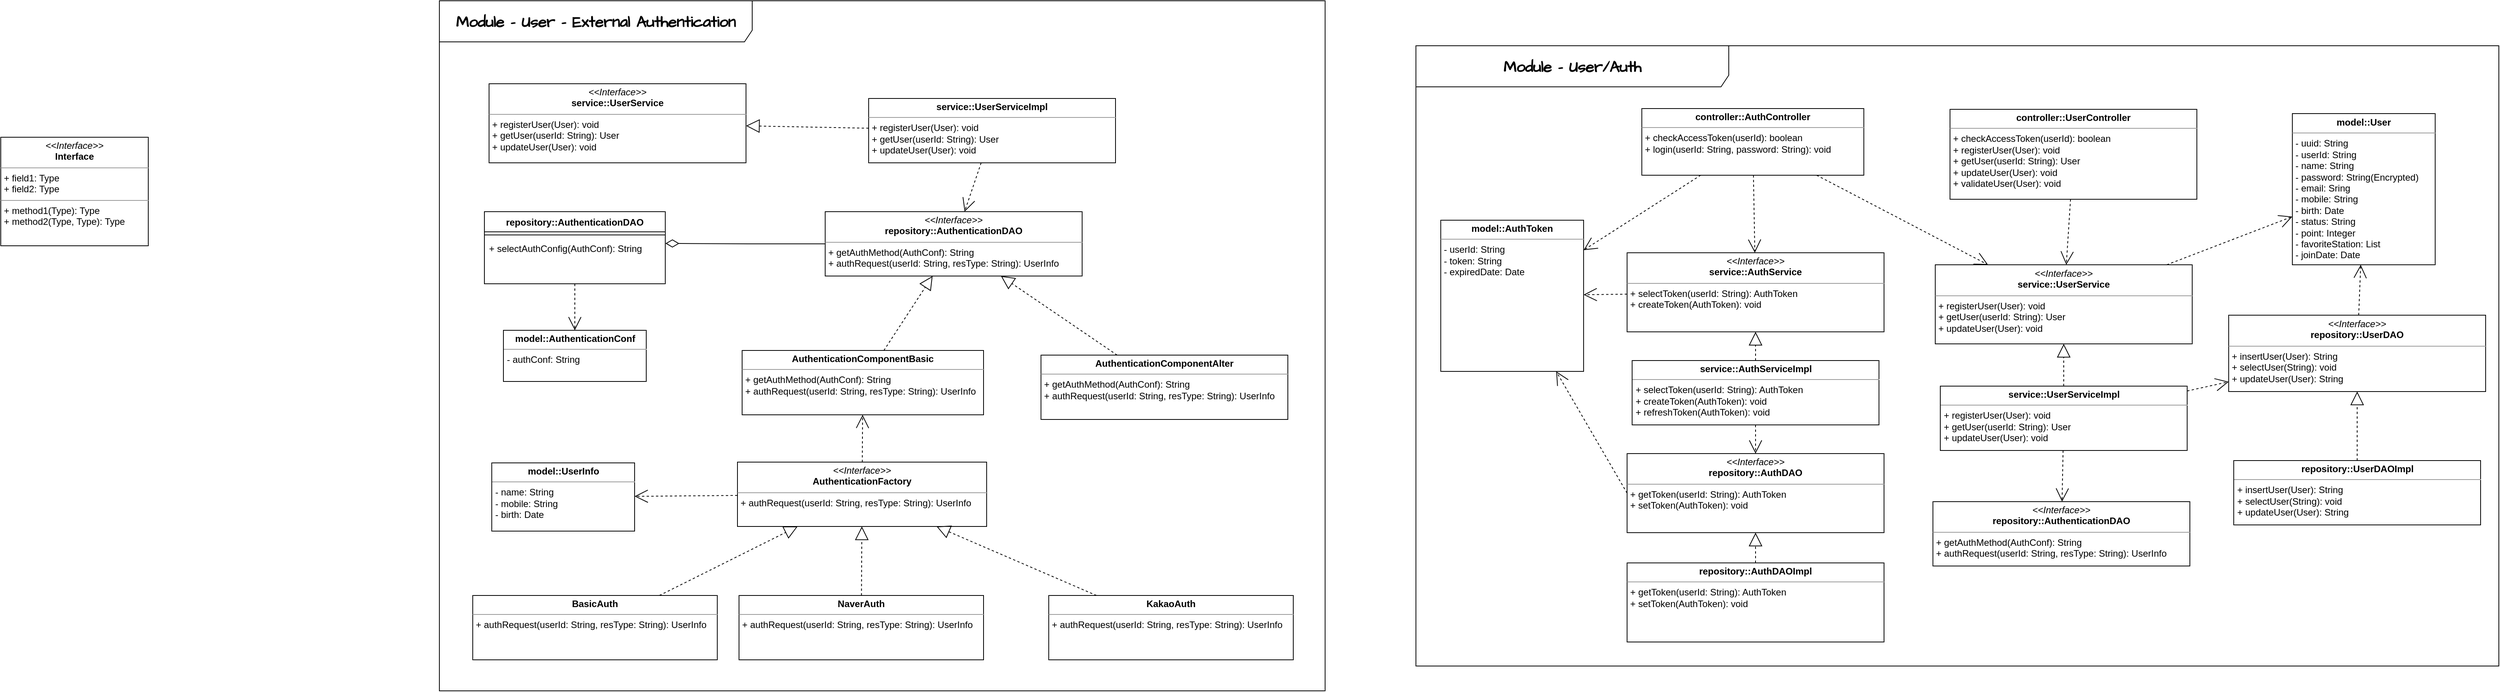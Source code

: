 <mxfile version="21.6.9" type="github">
  <diagram id="C5RBs43oDa-KdzZeNtuy" name="Page-1">
    <mxGraphModel dx="3048" dy="1253" grid="0" gridSize="10" guides="1" tooltips="1" connect="1" arrows="1" fold="1" page="0" pageScale="1" pageWidth="827" pageHeight="1169" math="0" shadow="0">
      <root>
        <mxCell id="WIyWlLk6GJQsqaUBKTNV-0" />
        <mxCell id="WIyWlLk6GJQsqaUBKTNV-1" parent="WIyWlLk6GJQsqaUBKTNV-0" />
        <mxCell id="cEWDLRG8A2N4lx9idrx_-8" style="rounded=0;hachureGap=4;orthogonalLoop=1;jettySize=auto;html=1;exitX=0.5;exitY=1;exitDx=0;exitDy=0;entryX=0.5;entryY=0;entryDx=0;entryDy=0;fontFamily=Architects Daughter;fontSource=https%3A%2F%2Ffonts.googleapis.com%2Fcss%3Ffamily%3DArchitects%2BDaughter;fontSize=16;labelBackgroundColor=none;fontColor=default;dashed=1;endArrow=open;endFill=0;endSize=15;" parent="WIyWlLk6GJQsqaUBKTNV-1" source="zkfFHV4jXpPFQw0GAbJ--6" target="cEWDLRG8A2N4lx9idrx_-15" edge="1">
          <mxGeometry relative="1" as="geometry">
            <mxPoint x="268" y="760" as="targetPoint" />
          </mxGeometry>
        </mxCell>
        <mxCell id="zkfFHV4jXpPFQw0GAbJ--6" value="repository::AuthenticationDAO" style="swimlane;fontStyle=1;align=center;verticalAlign=top;childLayout=stackLayout;horizontal=1;startSize=26;horizontalStack=0;resizeParent=1;resizeLast=0;collapsible=1;marginBottom=0;rounded=0;shadow=0;strokeWidth=1;labelBackgroundColor=none;" parent="WIyWlLk6GJQsqaUBKTNV-1" vertex="1">
          <mxGeometry x="162" y="604" width="233" height="93" as="geometry">
            <mxRectangle x="130" y="380" width="160" height="26" as="alternateBounds" />
          </mxGeometry>
        </mxCell>
        <mxCell id="zkfFHV4jXpPFQw0GAbJ--9" value="" style="line;html=1;strokeWidth=1;align=left;verticalAlign=middle;spacingTop=-1;spacingLeft=3;spacingRight=3;rotatable=0;labelPosition=right;points=[];portConstraint=eastwest;labelBackgroundColor=none;rounded=0;" parent="zkfFHV4jXpPFQw0GAbJ--6" vertex="1">
          <mxGeometry y="26" width="233" height="8" as="geometry" />
        </mxCell>
        <mxCell id="zkfFHV4jXpPFQw0GAbJ--10" value="+ selectAuthConfig(AuthConf): String" style="text;align=left;verticalAlign=top;spacingLeft=4;spacingRight=4;overflow=hidden;rotatable=0;points=[[0,0.5],[1,0.5]];portConstraint=eastwest;fontStyle=0;labelBackgroundColor=none;rounded=0;" parent="zkfFHV4jXpPFQw0GAbJ--6" vertex="1">
          <mxGeometry y="34" width="233" height="26" as="geometry" />
        </mxCell>
        <mxCell id="cEWDLRG8A2N4lx9idrx_-0" value="&lt;b&gt;Module - User - External Authentication&lt;/b&gt;" style="shape=umlFrame;whiteSpace=wrap;html=1;pointerEvents=0;hachureGap=4;fontFamily=Architects Daughter;fontSource=https%3A%2F%2Ffonts.googleapis.com%2Fcss%3Ffamily%3DArchitects%2BDaughter;fontSize=20;width=403;height=53;labelBackgroundColor=none;rounded=0;" parent="WIyWlLk6GJQsqaUBKTNV-1" vertex="1">
          <mxGeometry x="104" y="332" width="1141" height="890" as="geometry" />
        </mxCell>
        <mxCell id="cEWDLRG8A2N4lx9idrx_-12" value="&lt;p style=&quot;margin:0px;margin-top:4px;text-align:center;&quot;&gt;&lt;i&gt;&amp;lt;&amp;lt;Interface&amp;gt;&amp;gt;&lt;/i&gt;&lt;br/&gt;&lt;b&gt;Interface&lt;/b&gt;&lt;/p&gt;&lt;hr size=&quot;1&quot;/&gt;&lt;p style=&quot;margin:0px;margin-left:4px;&quot;&gt;+ field1: Type&lt;br/&gt;+ field2: Type&lt;/p&gt;&lt;hr size=&quot;1&quot;/&gt;&lt;p style=&quot;margin:0px;margin-left:4px;&quot;&gt;+ method1(Type): Type&lt;br/&gt;+ method2(Type, Type): Type&lt;/p&gt;" style="verticalAlign=top;align=left;overflow=fill;fontSize=12;fontFamily=Helvetica;html=1;whiteSpace=wrap;" parent="WIyWlLk6GJQsqaUBKTNV-1" vertex="1">
          <mxGeometry x="-461" y="508" width="190" height="140" as="geometry" />
        </mxCell>
        <mxCell id="cEWDLRG8A2N4lx9idrx_-16" style="edgeStyle=orthogonalEdgeStyle;rounded=0;orthogonalLoop=1;jettySize=auto;html=1;entryX=1.001;entryY=0.268;entryDx=0;entryDy=0;entryPerimeter=0;endArrow=diamondThin;endFill=0;endSize=15;" parent="WIyWlLk6GJQsqaUBKTNV-1" source="cEWDLRG8A2N4lx9idrx_-13" target="zkfFHV4jXpPFQw0GAbJ--10" edge="1">
          <mxGeometry relative="1" as="geometry" />
        </mxCell>
        <mxCell id="cEWDLRG8A2N4lx9idrx_-13" value="&lt;p style=&quot;margin:0px;margin-top:4px;text-align:center;&quot;&gt;&lt;i&gt;&amp;lt;&amp;lt;Interface&amp;gt;&amp;gt;&lt;/i&gt;&lt;br&gt;&lt;b style=&quot;background-color: initial;&quot;&gt;repository::AuthenticationDAO&lt;/b&gt;&lt;/p&gt;&lt;p style=&quot;margin:0px;margin-top:4px;text-align:center;&quot;&gt;&lt;/p&gt;&lt;hr size=&quot;1&quot;&gt;&lt;p style=&quot;margin:0px;margin-left:4px;&quot;&gt;+ getAuthMethod(AuthConf): String&lt;br&gt;&lt;/p&gt;&lt;p style=&quot;margin:0px;margin-left:4px;&quot;&gt;+ authRequest(userId: String, resType: String): UserInfo&lt;/p&gt;&lt;p style=&quot;margin:0px;margin-left:4px;&quot;&gt;&lt;br&gt;&lt;/p&gt;" style="verticalAlign=top;align=left;overflow=fill;fontSize=12;fontFamily=Helvetica;html=1;whiteSpace=wrap;" parent="WIyWlLk6GJQsqaUBKTNV-1" vertex="1">
          <mxGeometry x="601" y="604" width="331" height="83" as="geometry" />
        </mxCell>
        <mxCell id="cEWDLRG8A2N4lx9idrx_-15" value="&lt;p style=&quot;margin:0px;margin-top:4px;text-align:center;&quot;&gt;&lt;b style=&quot;background-color: initial;&quot;&gt;model::AuthenticationConf&lt;/b&gt;&lt;/p&gt;&lt;p style=&quot;margin:0px;margin-top:4px;text-align:center;&quot;&gt;&lt;/p&gt;&lt;hr size=&quot;1&quot;&gt;&lt;p style=&quot;margin:0px;margin-left:4px;&quot;&gt;- authConf: String&lt;/p&gt;" style="verticalAlign=top;align=left;overflow=fill;fontSize=12;fontFamily=Helvetica;html=1;whiteSpace=wrap;" parent="WIyWlLk6GJQsqaUBKTNV-1" vertex="1">
          <mxGeometry x="186.5" y="757" width="184" height="66" as="geometry" />
        </mxCell>
        <mxCell id="cEWDLRG8A2N4lx9idrx_-29" style="edgeStyle=none;shape=connector;rounded=0;hachureGap=4;orthogonalLoop=1;jettySize=auto;html=1;dashed=1;labelBackgroundColor=none;strokeColor=default;fontFamily=Architects Daughter;fontSource=https%3A%2F%2Ffonts.googleapis.com%2Fcss%3Ffamily%3DArchitects%2BDaughter;fontSize=16;fontColor=default;endArrow=block;endFill=0;endSize=15;" parent="WIyWlLk6GJQsqaUBKTNV-1" source="cEWDLRG8A2N4lx9idrx_-17" target="cEWDLRG8A2N4lx9idrx_-13" edge="1">
          <mxGeometry relative="1" as="geometry" />
        </mxCell>
        <mxCell id="cEWDLRG8A2N4lx9idrx_-17" value="&lt;p style=&quot;margin:0px;margin-top:4px;text-align:center;&quot;&gt;&lt;b style=&quot;background-color: initial;&quot;&gt;AuthenticationComponentBasic&lt;/b&gt;&lt;/p&gt;&lt;p style=&quot;margin:0px;margin-top:4px;text-align:center;&quot;&gt;&lt;/p&gt;&lt;hr size=&quot;1&quot;&gt;&lt;p style=&quot;margin:0px;margin-left:4px;&quot;&gt;+ getAuthMethod(AuthConf): String&lt;br&gt;&lt;/p&gt;&lt;p style=&quot;margin:0px;margin-left:4px;&quot;&gt;+ authRequest(userId: String, resType: String): UserInfo&lt;br&gt;&lt;/p&gt;&lt;p style=&quot;margin:0px;margin-left:4px;&quot;&gt;&lt;br&gt;&lt;/p&gt;" style="verticalAlign=top;align=left;overflow=fill;fontSize=12;fontFamily=Helvetica;html=1;whiteSpace=wrap;" parent="WIyWlLk6GJQsqaUBKTNV-1" vertex="1">
          <mxGeometry x="494" y="783" width="311" height="83" as="geometry" />
        </mxCell>
        <mxCell id="cEWDLRG8A2N4lx9idrx_-21" style="edgeStyle=none;shape=connector;rounded=0;hachureGap=4;orthogonalLoop=1;jettySize=auto;html=1;dashed=1;labelBackgroundColor=none;strokeColor=default;fontFamily=Architects Daughter;fontSource=https%3A%2F%2Ffonts.googleapis.com%2Fcss%3Ffamily%3DArchitects%2BDaughter;fontSize=16;fontColor=default;endArrow=block;endFill=0;endSize=15;" parent="WIyWlLk6GJQsqaUBKTNV-1" source="cEWDLRG8A2N4lx9idrx_-18" target="cEWDLRG8A2N4lx9idrx_-13" edge="1">
          <mxGeometry relative="1" as="geometry" />
        </mxCell>
        <mxCell id="cEWDLRG8A2N4lx9idrx_-18" value="&lt;p style=&quot;margin:0px;margin-top:4px;text-align:center;&quot;&gt;&lt;b style=&quot;background-color: initial;&quot;&gt;AuthenticationComponentAlter&lt;/b&gt;&lt;/p&gt;&lt;p style=&quot;margin:0px;margin-top:4px;text-align:center;&quot;&gt;&lt;/p&gt;&lt;hr size=&quot;1&quot;&gt;&lt;p style=&quot;margin:0px;margin-left:4px;&quot;&gt;+ getAuthMethod(AuthConf): String&lt;br&gt;&lt;/p&gt;&lt;p style=&quot;margin:0px;margin-left:4px;&quot;&gt;+ authRequest(userId: String, resType: String): UserInfo&lt;br&gt;&lt;/p&gt;&lt;p style=&quot;margin:0px;margin-left:4px;&quot;&gt;&lt;br&gt;&lt;/p&gt;" style="verticalAlign=top;align=left;overflow=fill;fontSize=12;fontFamily=Helvetica;html=1;whiteSpace=wrap;" parent="WIyWlLk6GJQsqaUBKTNV-1" vertex="1">
          <mxGeometry x="879" y="789" width="318" height="83" as="geometry" />
        </mxCell>
        <mxCell id="cEWDLRG8A2N4lx9idrx_-24" style="edgeStyle=none;shape=connector;rounded=0;hachureGap=4;orthogonalLoop=1;jettySize=auto;html=1;dashed=1;labelBackgroundColor=none;strokeColor=default;fontFamily=Architects Daughter;fontSource=https%3A%2F%2Ffonts.googleapis.com%2Fcss%3Ffamily%3DArchitects%2BDaughter;fontSize=16;fontColor=default;endArrow=open;endFill=0;endSize=15;" parent="WIyWlLk6GJQsqaUBKTNV-1" source="cEWDLRG8A2N4lx9idrx_-23" target="cEWDLRG8A2N4lx9idrx_-17" edge="1">
          <mxGeometry relative="1" as="geometry" />
        </mxCell>
        <mxCell id="cEWDLRG8A2N4lx9idrx_-39" style="edgeStyle=none;shape=connector;rounded=0;hachureGap=4;orthogonalLoop=1;jettySize=auto;html=1;dashed=1;labelBackgroundColor=none;strokeColor=default;fontFamily=Architects Daughter;fontSource=https%3A%2F%2Ffonts.googleapis.com%2Fcss%3Ffamily%3DArchitects%2BDaughter;fontSize=16;fontColor=default;endArrow=open;endFill=0;endSize=15;" parent="WIyWlLk6GJQsqaUBKTNV-1" source="cEWDLRG8A2N4lx9idrx_-23" target="cEWDLRG8A2N4lx9idrx_-38" edge="1">
          <mxGeometry relative="1" as="geometry" />
        </mxCell>
        <mxCell id="cEWDLRG8A2N4lx9idrx_-23" value="&lt;p style=&quot;margin:0px;margin-top:4px;text-align:center;&quot;&gt;&lt;i&gt;&amp;lt;&amp;lt;Interface&amp;gt;&amp;gt;&lt;/i&gt;&lt;br&gt;&lt;b style=&quot;background-color: initial;&quot;&gt;AuthenticationFactory&lt;/b&gt;&lt;/p&gt;&lt;p style=&quot;margin:0px;margin-top:4px;text-align:center;&quot;&gt;&lt;/p&gt;&lt;hr size=&quot;1&quot;&gt;&lt;p style=&quot;margin:0px;margin-left:4px;&quot;&gt;&lt;span style=&quot;background-color: initial;&quot;&gt;+ authRequest(userId: String, resType: String): UserInfo&lt;/span&gt;&lt;br&gt;&lt;/p&gt;" style="verticalAlign=top;align=left;overflow=fill;fontSize=12;fontFamily=Helvetica;html=1;whiteSpace=wrap;" parent="WIyWlLk6GJQsqaUBKTNV-1" vertex="1">
          <mxGeometry x="488" y="927" width="321" height="83" as="geometry" />
        </mxCell>
        <mxCell id="cEWDLRG8A2N4lx9idrx_-35" style="edgeStyle=none;shape=connector;rounded=0;hachureGap=4;orthogonalLoop=1;jettySize=auto;html=1;dashed=1;labelBackgroundColor=none;strokeColor=default;fontFamily=Architects Daughter;fontSource=https%3A%2F%2Ffonts.googleapis.com%2Fcss%3Ffamily%3DArchitects%2BDaughter;fontSize=16;fontColor=default;endArrow=block;endFill=0;endSize=15;" parent="WIyWlLk6GJQsqaUBKTNV-1" source="cEWDLRG8A2N4lx9idrx_-26" target="cEWDLRG8A2N4lx9idrx_-23" edge="1">
          <mxGeometry relative="1" as="geometry" />
        </mxCell>
        <mxCell id="cEWDLRG8A2N4lx9idrx_-26" value="&lt;p style=&quot;margin:0px;margin-top:4px;text-align:center;&quot;&gt;&lt;b style=&quot;background-color: initial;&quot;&gt;BasicAuth&lt;/b&gt;&lt;/p&gt;&lt;p style=&quot;margin:0px;margin-top:4px;text-align:center;&quot;&gt;&lt;/p&gt;&lt;hr size=&quot;1&quot;&gt;&lt;p style=&quot;margin:0px;margin-left:4px;&quot;&gt;+ authRequest(userId: String, resType: String): UserInfo&lt;br&gt;&lt;/p&gt;&lt;p style=&quot;margin:0px;margin-left:4px;&quot;&gt;&lt;br&gt;&lt;/p&gt;" style="verticalAlign=top;align=left;overflow=fill;fontSize=12;fontFamily=Helvetica;html=1;whiteSpace=wrap;" parent="WIyWlLk6GJQsqaUBKTNV-1" vertex="1">
          <mxGeometry x="147" y="1099" width="315" height="83" as="geometry" />
        </mxCell>
        <mxCell id="cEWDLRG8A2N4lx9idrx_-36" style="edgeStyle=none;shape=connector;rounded=0;hachureGap=4;orthogonalLoop=1;jettySize=auto;html=1;dashed=1;labelBackgroundColor=none;strokeColor=default;fontFamily=Architects Daughter;fontSource=https%3A%2F%2Ffonts.googleapis.com%2Fcss%3Ffamily%3DArchitects%2BDaughter;fontSize=16;fontColor=default;endArrow=block;endFill=0;endSize=15;" parent="WIyWlLk6GJQsqaUBKTNV-1" source="cEWDLRG8A2N4lx9idrx_-33" target="cEWDLRG8A2N4lx9idrx_-23" edge="1">
          <mxGeometry relative="1" as="geometry" />
        </mxCell>
        <mxCell id="cEWDLRG8A2N4lx9idrx_-33" value="&lt;p style=&quot;margin:0px;margin-top:4px;text-align:center;&quot;&gt;&lt;b style=&quot;background-color: initial;&quot;&gt;NaverAuth&lt;/b&gt;&lt;/p&gt;&lt;p style=&quot;margin:0px;margin-top:4px;text-align:center;&quot;&gt;&lt;/p&gt;&lt;hr size=&quot;1&quot;&gt;&lt;p style=&quot;margin:0px;margin-left:4px;&quot;&gt;+ authRequest(userId: String, resType: String): UserInfo&lt;br&gt;&lt;/p&gt;&lt;p style=&quot;margin:0px;margin-left:4px;&quot;&gt;&lt;br&gt;&lt;/p&gt;" style="verticalAlign=top;align=left;overflow=fill;fontSize=12;fontFamily=Helvetica;html=1;whiteSpace=wrap;" parent="WIyWlLk6GJQsqaUBKTNV-1" vertex="1">
          <mxGeometry x="490" y="1099" width="315" height="83" as="geometry" />
        </mxCell>
        <mxCell id="cEWDLRG8A2N4lx9idrx_-37" style="edgeStyle=none;shape=connector;rounded=0;hachureGap=4;orthogonalLoop=1;jettySize=auto;html=1;dashed=1;labelBackgroundColor=none;strokeColor=default;fontFamily=Architects Daughter;fontSource=https%3A%2F%2Ffonts.googleapis.com%2Fcss%3Ffamily%3DArchitects%2BDaughter;fontSize=16;fontColor=default;endArrow=block;endFill=0;endSize=15;" parent="WIyWlLk6GJQsqaUBKTNV-1" source="cEWDLRG8A2N4lx9idrx_-34" target="cEWDLRG8A2N4lx9idrx_-23" edge="1">
          <mxGeometry relative="1" as="geometry" />
        </mxCell>
        <mxCell id="cEWDLRG8A2N4lx9idrx_-34" value="&lt;p style=&quot;margin:0px;margin-top:4px;text-align:center;&quot;&gt;&lt;b style=&quot;background-color: initial;&quot;&gt;KakaoAuth&lt;/b&gt;&lt;/p&gt;&lt;p style=&quot;margin:0px;margin-top:4px;text-align:center;&quot;&gt;&lt;/p&gt;&lt;hr size=&quot;1&quot;&gt;&lt;p style=&quot;margin:0px;margin-left:4px;&quot;&gt;+ authRequest(userId: String, resType: String): UserInfo&lt;br&gt;&lt;/p&gt;&lt;p style=&quot;margin:0px;margin-left:4px;&quot;&gt;&lt;br&gt;&lt;/p&gt;" style="verticalAlign=top;align=left;overflow=fill;fontSize=12;fontFamily=Helvetica;html=1;whiteSpace=wrap;" parent="WIyWlLk6GJQsqaUBKTNV-1" vertex="1">
          <mxGeometry x="889" y="1099" width="315" height="83" as="geometry" />
        </mxCell>
        <mxCell id="cEWDLRG8A2N4lx9idrx_-38" value="&lt;p style=&quot;margin:0px;margin-top:4px;text-align:center;&quot;&gt;&lt;b style=&quot;background-color: initial;&quot;&gt;model::UserInfo&lt;/b&gt;&lt;/p&gt;&lt;p style=&quot;margin:0px;margin-top:4px;text-align:center;&quot;&gt;&lt;/p&gt;&lt;hr size=&quot;1&quot;&gt;&lt;p style=&quot;margin:0px;margin-left:4px;&quot;&gt;- name: String&lt;/p&gt;&lt;p style=&quot;margin:0px;margin-left:4px;&quot;&gt;- mobile: String&lt;/p&gt;&lt;p style=&quot;margin:0px;margin-left:4px;&quot;&gt;- birth: Date&lt;/p&gt;" style="verticalAlign=top;align=left;overflow=fill;fontSize=12;fontFamily=Helvetica;html=1;whiteSpace=wrap;" parent="WIyWlLk6GJQsqaUBKTNV-1" vertex="1">
          <mxGeometry x="171.5" y="928" width="184" height="88" as="geometry" />
        </mxCell>
        <mxCell id="cEWDLRG8A2N4lx9idrx_-43" style="edgeStyle=none;shape=connector;rounded=0;hachureGap=4;orthogonalLoop=1;jettySize=auto;html=1;dashed=1;labelBackgroundColor=none;strokeColor=default;fontFamily=Architects Daughter;fontSource=https%3A%2F%2Ffonts.googleapis.com%2Fcss%3Ffamily%3DArchitects%2BDaughter;fontSize=16;fontColor=default;endArrow=open;endFill=0;endSize=15;" parent="WIyWlLk6GJQsqaUBKTNV-1" source="cEWDLRG8A2N4lx9idrx_-40" target="cEWDLRG8A2N4lx9idrx_-13" edge="1">
          <mxGeometry relative="1" as="geometry" />
        </mxCell>
        <mxCell id="cEWDLRG8A2N4lx9idrx_-45" style="edgeStyle=none;shape=connector;rounded=0;hachureGap=4;orthogonalLoop=1;jettySize=auto;html=1;dashed=1;labelBackgroundColor=none;strokeColor=default;fontFamily=Architects Daughter;fontSource=https%3A%2F%2Ffonts.googleapis.com%2Fcss%3Ffamily%3DArchitects%2BDaughter;fontSize=16;fontColor=default;endArrow=block;endFill=0;endSize=15;" parent="WIyWlLk6GJQsqaUBKTNV-1" source="cEWDLRG8A2N4lx9idrx_-40" target="cEWDLRG8A2N4lx9idrx_-42" edge="1">
          <mxGeometry relative="1" as="geometry" />
        </mxCell>
        <mxCell id="cEWDLRG8A2N4lx9idrx_-40" value="&lt;p style=&quot;margin:0px;margin-top:4px;text-align:center;&quot;&gt;&lt;b style=&quot;background-color: initial;&quot;&gt;service::UserServiceImpl&lt;/b&gt;&lt;/p&gt;&lt;p style=&quot;margin:0px;margin-top:4px;text-align:center;&quot;&gt;&lt;/p&gt;&lt;hr size=&quot;1&quot;&gt;&lt;p style=&quot;margin:0px;margin-left:4px;&quot;&gt;+ registerUser(User): void&lt;/p&gt;&lt;p style=&quot;margin:0px;margin-left:4px;&quot;&gt;+ getUser(userId: String): User&lt;/p&gt;&lt;p style=&quot;margin:0px;margin-left:4px;&quot;&gt;+ updateUser(User): void&lt;/p&gt;&lt;p style=&quot;margin:0px;margin-left:4px;&quot;&gt;&lt;br&gt;&lt;/p&gt;" style="verticalAlign=top;align=left;overflow=fill;fontSize=12;fontFamily=Helvetica;html=1;whiteSpace=wrap;" parent="WIyWlLk6GJQsqaUBKTNV-1" vertex="1">
          <mxGeometry x="657" y="458" width="318" height="83" as="geometry" />
        </mxCell>
        <mxCell id="cEWDLRG8A2N4lx9idrx_-42" value="&lt;p style=&quot;margin:0px;margin-top:4px;text-align:center;&quot;&gt;&lt;i&gt;&amp;lt;&amp;lt;Interface&amp;gt;&amp;gt;&lt;/i&gt;&lt;br&gt;&lt;b style=&quot;background-color: initial;&quot;&gt;service::UserService&lt;/b&gt;&lt;/p&gt;&lt;p style=&quot;margin:0px;margin-top:4px;text-align:center;&quot;&gt;&lt;/p&gt;&lt;hr size=&quot;1&quot;&gt;&lt;p style=&quot;margin:0px;margin-left:4px;&quot;&gt;+ registerUser(User): void&lt;br&gt;&lt;/p&gt;&lt;p style=&quot;margin:0px;margin-left:4px;&quot;&gt;+ getUser(userId: String): User&lt;/p&gt;&lt;p style=&quot;margin:0px;margin-left:4px;&quot;&gt;+ updateUser(User): void&lt;/p&gt;" style="verticalAlign=top;align=left;overflow=fill;fontSize=12;fontFamily=Helvetica;html=1;whiteSpace=wrap;" parent="WIyWlLk6GJQsqaUBKTNV-1" vertex="1">
          <mxGeometry x="168" y="439" width="331" height="102" as="geometry" />
        </mxCell>
        <mxCell id="cEWDLRG8A2N4lx9idrx_-50" value="&lt;b&gt;Module - User/Auth&lt;/b&gt;" style="shape=umlFrame;whiteSpace=wrap;html=1;pointerEvents=0;hachureGap=4;fontFamily=Architects Daughter;fontSource=https%3A%2F%2Ffonts.googleapis.com%2Fcss%3Ffamily%3DArchitects%2BDaughter;fontSize=20;width=403;height=53;labelBackgroundColor=none;rounded=0;" parent="WIyWlLk6GJQsqaUBKTNV-1" vertex="1">
          <mxGeometry x="1362" y="390" width="1395" height="800" as="geometry" />
        </mxCell>
        <mxCell id="cEWDLRG8A2N4lx9idrx_-52" value="&lt;p style=&quot;margin:0px;margin-top:4px;text-align:center;&quot;&gt;&lt;i&gt;&amp;lt;&amp;lt;Interface&amp;gt;&amp;gt;&lt;/i&gt;&lt;br&gt;&lt;b style=&quot;background-color: initial;&quot;&gt;repository::AuthenticationDAO&lt;/b&gt;&lt;/p&gt;&lt;p style=&quot;margin:0px;margin-top:4px;text-align:center;&quot;&gt;&lt;/p&gt;&lt;hr size=&quot;1&quot;&gt;&lt;p style=&quot;margin:0px;margin-left:4px;&quot;&gt;+ getAuthMethod(AuthConf): String&lt;br&gt;&lt;/p&gt;&lt;p style=&quot;margin:0px;margin-left:4px;&quot;&gt;+ authRequest(userId: String, resType: String): UserInfo&lt;/p&gt;&lt;p style=&quot;margin:0px;margin-left:4px;&quot;&gt;&lt;br&gt;&lt;/p&gt;" style="verticalAlign=top;align=left;overflow=fill;fontSize=12;fontFamily=Helvetica;html=1;whiteSpace=wrap;" parent="WIyWlLk6GJQsqaUBKTNV-1" vertex="1">
          <mxGeometry x="2028" y="978" width="331" height="83" as="geometry" />
        </mxCell>
        <mxCell id="cEWDLRG8A2N4lx9idrx_-68" style="edgeStyle=none;shape=connector;rounded=0;hachureGap=4;orthogonalLoop=1;jettySize=auto;html=1;dashed=1;labelBackgroundColor=none;strokeColor=default;fontFamily=Architects Daughter;fontSource=https%3A%2F%2Ffonts.googleapis.com%2Fcss%3Ffamily%3DArchitects%2BDaughter;fontSize=16;fontColor=default;endArrow=open;endFill=0;endSize=15;" parent="WIyWlLk6GJQsqaUBKTNV-1" source="cEWDLRG8A2N4lx9idrx_-70" target="cEWDLRG8A2N4lx9idrx_-52" edge="1">
          <mxGeometry relative="1" as="geometry" />
        </mxCell>
        <mxCell id="cEWDLRG8A2N4lx9idrx_-69" style="edgeStyle=none;shape=connector;rounded=0;hachureGap=4;orthogonalLoop=1;jettySize=auto;html=1;dashed=1;labelBackgroundColor=none;strokeColor=default;fontFamily=Architects Daughter;fontSource=https%3A%2F%2Ffonts.googleapis.com%2Fcss%3Ffamily%3DArchitects%2BDaughter;fontSize=16;fontColor=default;endArrow=block;endFill=0;endSize=15;" parent="WIyWlLk6GJQsqaUBKTNV-1" source="cEWDLRG8A2N4lx9idrx_-70" target="cEWDLRG8A2N4lx9idrx_-71" edge="1">
          <mxGeometry relative="1" as="geometry" />
        </mxCell>
        <mxCell id="cEWDLRG8A2N4lx9idrx_-79" style="edgeStyle=none;shape=connector;rounded=0;hachureGap=4;orthogonalLoop=1;jettySize=auto;html=1;dashed=1;labelBackgroundColor=none;strokeColor=default;fontFamily=Architects Daughter;fontSource=https%3A%2F%2Ffonts.googleapis.com%2Fcss%3Ffamily%3DArchitects%2BDaughter;fontSize=16;fontColor=default;endArrow=open;endFill=0;endSize=15;" parent="WIyWlLk6GJQsqaUBKTNV-1" source="cEWDLRG8A2N4lx9idrx_-70" target="cEWDLRG8A2N4lx9idrx_-73" edge="1">
          <mxGeometry relative="1" as="geometry" />
        </mxCell>
        <mxCell id="cEWDLRG8A2N4lx9idrx_-70" value="&lt;p style=&quot;margin:0px;margin-top:4px;text-align:center;&quot;&gt;&lt;b style=&quot;background-color: initial;&quot;&gt;service::UserServiceImpl&lt;/b&gt;&lt;/p&gt;&lt;p style=&quot;margin:0px;margin-top:4px;text-align:center;&quot;&gt;&lt;/p&gt;&lt;hr size=&quot;1&quot;&gt;&lt;p style=&quot;margin:0px;margin-left:4px;&quot;&gt;+ registerUser(User): void&lt;/p&gt;&lt;p style=&quot;margin:0px;margin-left:4px;&quot;&gt;+ getUser(userId: String): User&lt;/p&gt;&lt;p style=&quot;margin:0px;margin-left:4px;&quot;&gt;+ updateUser(User): void&lt;/p&gt;&lt;p style=&quot;margin:0px;margin-left:4px;&quot;&gt;&lt;br&gt;&lt;/p&gt;" style="verticalAlign=top;align=left;overflow=fill;fontSize=12;fontFamily=Helvetica;html=1;whiteSpace=wrap;" parent="WIyWlLk6GJQsqaUBKTNV-1" vertex="1">
          <mxGeometry x="2037.5" y="829" width="318" height="83" as="geometry" />
        </mxCell>
        <mxCell id="cEWDLRG8A2N4lx9idrx_-80" style="edgeStyle=none;shape=connector;rounded=0;hachureGap=4;orthogonalLoop=1;jettySize=auto;html=1;dashed=1;labelBackgroundColor=none;strokeColor=default;fontFamily=Architects Daughter;fontSource=https%3A%2F%2Ffonts.googleapis.com%2Fcss%3Ffamily%3DArchitects%2BDaughter;fontSize=16;fontColor=default;endArrow=open;endFill=0;endSize=15;" parent="WIyWlLk6GJQsqaUBKTNV-1" source="cEWDLRG8A2N4lx9idrx_-71" target="cEWDLRG8A2N4lx9idrx_-77" edge="1">
          <mxGeometry relative="1" as="geometry" />
        </mxCell>
        <mxCell id="cEWDLRG8A2N4lx9idrx_-71" value="&lt;p style=&quot;margin:0px;margin-top:4px;text-align:center;&quot;&gt;&lt;i&gt;&amp;lt;&amp;lt;Interface&amp;gt;&amp;gt;&lt;/i&gt;&lt;br&gt;&lt;b style=&quot;background-color: initial;&quot;&gt;service::UserService&lt;/b&gt;&lt;/p&gt;&lt;p style=&quot;margin:0px;margin-top:4px;text-align:center;&quot;&gt;&lt;/p&gt;&lt;hr size=&quot;1&quot;&gt;&lt;p style=&quot;margin:0px;margin-left:4px;&quot;&gt;+ registerUser(User): void&lt;br&gt;&lt;/p&gt;&lt;p style=&quot;margin:0px;margin-left:4px;&quot;&gt;+ getUser(userId: String): User&lt;/p&gt;&lt;p style=&quot;margin:0px;margin-left:4px;&quot;&gt;+ updateUser(User): void&lt;/p&gt;" style="verticalAlign=top;align=left;overflow=fill;fontSize=12;fontFamily=Helvetica;html=1;whiteSpace=wrap;" parent="WIyWlLk6GJQsqaUBKTNV-1" vertex="1">
          <mxGeometry x="2031" y="672.5" width="331" height="102" as="geometry" />
        </mxCell>
        <mxCell id="cEWDLRG8A2N4lx9idrx_-82" style="edgeStyle=none;shape=connector;rounded=0;hachureGap=4;orthogonalLoop=1;jettySize=auto;html=1;dashed=1;labelBackgroundColor=none;strokeColor=default;fontFamily=Architects Daughter;fontSource=https%3A%2F%2Ffonts.googleapis.com%2Fcss%3Ffamily%3DArchitects%2BDaughter;fontSize=16;fontColor=default;endArrow=block;endFill=0;endSize=15;" parent="WIyWlLk6GJQsqaUBKTNV-1" source="cEWDLRG8A2N4lx9idrx_-72" target="cEWDLRG8A2N4lx9idrx_-73" edge="1">
          <mxGeometry relative="1" as="geometry" />
        </mxCell>
        <mxCell id="cEWDLRG8A2N4lx9idrx_-72" value="&lt;p style=&quot;margin:0px;margin-top:4px;text-align:center;&quot;&gt;&lt;b style=&quot;background-color: initial;&quot;&gt;repository::UserDAOImpl&lt;/b&gt;&lt;/p&gt;&lt;p style=&quot;margin:0px;margin-top:4px;text-align:center;&quot;&gt;&lt;/p&gt;&lt;hr size=&quot;1&quot;&gt;&lt;p style=&quot;border-color: var(--border-color); margin: 0px 0px 0px 4px;&quot;&gt;+ insertUser(User): String&lt;/p&gt;&lt;p style=&quot;border-color: var(--border-color); margin: 0px 0px 0px 4px;&quot;&gt;+ selectUser(String): void&lt;/p&gt;&lt;p style=&quot;margin:0px;margin-left:4px;&quot;&gt;+ updateUser(User): String&lt;/p&gt;&lt;p style=&quot;margin:0px;margin-left:4px;&quot;&gt;&lt;br&gt;&lt;/p&gt;" style="verticalAlign=top;align=left;overflow=fill;fontSize=12;fontFamily=Helvetica;html=1;whiteSpace=wrap;" parent="WIyWlLk6GJQsqaUBKTNV-1" vertex="1">
          <mxGeometry x="2415.5" y="925" width="318" height="83" as="geometry" />
        </mxCell>
        <mxCell id="cEWDLRG8A2N4lx9idrx_-81" style="edgeStyle=none;shape=connector;rounded=0;hachureGap=4;orthogonalLoop=1;jettySize=auto;html=1;dashed=1;labelBackgroundColor=none;strokeColor=default;fontFamily=Architects Daughter;fontSource=https%3A%2F%2Ffonts.googleapis.com%2Fcss%3Ffamily%3DArchitects%2BDaughter;fontSize=16;fontColor=default;endArrow=open;endFill=0;endSize=15;" parent="WIyWlLk6GJQsqaUBKTNV-1" source="cEWDLRG8A2N4lx9idrx_-73" target="cEWDLRG8A2N4lx9idrx_-77" edge="1">
          <mxGeometry relative="1" as="geometry" />
        </mxCell>
        <mxCell id="cEWDLRG8A2N4lx9idrx_-73" value="&lt;p style=&quot;margin:0px;margin-top:4px;text-align:center;&quot;&gt;&lt;i&gt;&amp;lt;&amp;lt;Interface&amp;gt;&amp;gt;&lt;/i&gt;&lt;br&gt;&lt;b style=&quot;background-color: initial;&quot;&gt;repository::UserDAO&lt;/b&gt;&lt;/p&gt;&lt;p style=&quot;margin:0px;margin-top:4px;text-align:center;&quot;&gt;&lt;/p&gt;&lt;hr size=&quot;1&quot;&gt;&lt;p style=&quot;margin:0px;margin-left:4px;&quot;&gt;+ insertUser(User): String&lt;/p&gt;&lt;p style=&quot;margin:0px;margin-left:4px;&quot;&gt;+ selectUser(String): void&lt;/p&gt;&lt;p style=&quot;margin:0px;margin-left:4px;&quot;&gt;+ updateUser(User): String&lt;/p&gt;&lt;p style=&quot;margin:0px;margin-left:4px;&quot;&gt;&lt;br&gt;&lt;/p&gt;" style="verticalAlign=top;align=left;overflow=fill;fontSize=12;fontFamily=Helvetica;html=1;whiteSpace=wrap;" parent="WIyWlLk6GJQsqaUBKTNV-1" vertex="1">
          <mxGeometry x="2409" y="737.5" width="331" height="98.5" as="geometry" />
        </mxCell>
        <mxCell id="cEWDLRG8A2N4lx9idrx_-75" style="edgeStyle=none;shape=connector;rounded=0;hachureGap=4;orthogonalLoop=1;jettySize=auto;html=1;dashed=1;labelBackgroundColor=none;strokeColor=default;fontFamily=Architects Daughter;fontSource=https%3A%2F%2Ffonts.googleapis.com%2Fcss%3Ffamily%3DArchitects%2BDaughter;fontSize=16;fontColor=default;endArrow=open;endFill=0;endSize=15;" parent="WIyWlLk6GJQsqaUBKTNV-1" source="cEWDLRG8A2N4lx9idrx_-74" target="cEWDLRG8A2N4lx9idrx_-71" edge="1">
          <mxGeometry relative="1" as="geometry" />
        </mxCell>
        <mxCell id="cEWDLRG8A2N4lx9idrx_-74" value="&lt;p style=&quot;margin:0px;margin-top:4px;text-align:center;&quot;&gt;&lt;b style=&quot;background-color: initial;&quot;&gt;controller::UserController&lt;/b&gt;&lt;/p&gt;&lt;p style=&quot;margin:0px;margin-top:4px;text-align:center;&quot;&gt;&lt;/p&gt;&lt;hr size=&quot;1&quot;&gt;&lt;p style=&quot;margin:0px;margin-left:4px;&quot;&gt;+ checkAccessToken(userId): boolean&lt;/p&gt;&lt;p style=&quot;margin:0px;margin-left:4px;&quot;&gt;+ registerUser(User): void&lt;/p&gt;&lt;p style=&quot;margin:0px;margin-left:4px;&quot;&gt;+ getUser(userId: String): User&lt;/p&gt;&lt;p style=&quot;margin:0px;margin-left:4px;&quot;&gt;+ updateUser(User): void&lt;/p&gt;&lt;p style=&quot;margin:0px;margin-left:4px;&quot;&gt;+ validateUser(User): void&lt;/p&gt;&lt;p style=&quot;margin:0px;margin-left:4px;&quot;&gt;&lt;br&gt;&lt;/p&gt;" style="verticalAlign=top;align=left;overflow=fill;fontSize=12;fontFamily=Helvetica;html=1;whiteSpace=wrap;" parent="WIyWlLk6GJQsqaUBKTNV-1" vertex="1">
          <mxGeometry x="2050" y="472" width="318" height="116" as="geometry" />
        </mxCell>
        <mxCell id="cEWDLRG8A2N4lx9idrx_-77" value="&lt;p style=&quot;margin:0px;margin-top:4px;text-align:center;&quot;&gt;&lt;b style=&quot;background-color: initial;&quot;&gt;model::User&lt;/b&gt;&lt;/p&gt;&lt;p style=&quot;margin:0px;margin-top:4px;text-align:center;&quot;&gt;&lt;/p&gt;&lt;hr size=&quot;1&quot;&gt;&lt;p style=&quot;margin:0px;margin-left:4px;&quot;&gt;- uuid: String&lt;/p&gt;&lt;p style=&quot;margin:0px;margin-left:4px;&quot;&gt;- userId: String&lt;/p&gt;&lt;p style=&quot;margin:0px;margin-left:4px;&quot;&gt;- name: String&lt;/p&gt;&lt;p style=&quot;margin:0px;margin-left:4px;&quot;&gt;- password: String(Encrypted)&lt;/p&gt;&lt;p style=&quot;margin:0px;margin-left:4px;&quot;&gt;- email: Sring&lt;/p&gt;&lt;p style=&quot;margin:0px;margin-left:4px;&quot;&gt;- mobile: String&lt;/p&gt;&lt;p style=&quot;margin:0px;margin-left:4px;&quot;&gt;- birth: Date&lt;/p&gt;&lt;p style=&quot;margin:0px;margin-left:4px;&quot;&gt;- status: String&lt;/p&gt;&lt;p style=&quot;margin:0px;margin-left:4px;&quot;&gt;- point: Integer&lt;/p&gt;&lt;p style=&quot;margin:0px;margin-left:4px;&quot;&gt;- favoriteStation: List&lt;/p&gt;&lt;p style=&quot;margin:0px;margin-left:4px;&quot;&gt;- joinDate: Date&lt;/p&gt;" style="verticalAlign=top;align=left;overflow=fill;fontSize=12;fontFamily=Helvetica;html=1;whiteSpace=wrap;" parent="WIyWlLk6GJQsqaUBKTNV-1" vertex="1">
          <mxGeometry x="2491" y="477.5" width="184" height="195" as="geometry" />
        </mxCell>
        <mxCell id="cEWDLRG8A2N4lx9idrx_-97" style="edgeStyle=none;shape=connector;rounded=0;hachureGap=4;orthogonalLoop=1;jettySize=auto;html=1;dashed=1;labelBackgroundColor=none;strokeColor=default;fontFamily=Architects Daughter;fontSource=https%3A%2F%2Ffonts.googleapis.com%2Fcss%3Ffamily%3DArchitects%2BDaughter;fontSize=16;fontColor=default;endArrow=open;endFill=0;endSize=15;" parent="WIyWlLk6GJQsqaUBKTNV-1" source="cEWDLRG8A2N4lx9idrx_-83" target="cEWDLRG8A2N4lx9idrx_-90" edge="1">
          <mxGeometry relative="1" as="geometry" />
        </mxCell>
        <mxCell id="cEWDLRG8A2N4lx9idrx_-83" value="&lt;p style=&quot;margin:0px;margin-top:4px;text-align:center;&quot;&gt;&lt;i&gt;&amp;lt;&amp;lt;Interface&amp;gt;&amp;gt;&lt;/i&gt;&lt;br&gt;&lt;b style=&quot;background-color: initial;&quot;&gt;service::AuthService&lt;/b&gt;&lt;/p&gt;&lt;p style=&quot;margin:0px;margin-top:4px;text-align:center;&quot;&gt;&lt;/p&gt;&lt;hr size=&quot;1&quot;&gt;&lt;p style=&quot;margin:0px;margin-left:4px;&quot;&gt;+ selectToken(userId: String): AuthToken&lt;/p&gt;&lt;p style=&quot;margin:0px;margin-left:4px;&quot;&gt;+ createToken(AuthToken): void&lt;/p&gt;" style="verticalAlign=top;align=left;overflow=fill;fontSize=12;fontFamily=Helvetica;html=1;whiteSpace=wrap;" parent="WIyWlLk6GJQsqaUBKTNV-1" vertex="1">
          <mxGeometry x="1634" y="657" width="331" height="102" as="geometry" />
        </mxCell>
        <mxCell id="cEWDLRG8A2N4lx9idrx_-99" style="edgeStyle=none;shape=connector;rounded=0;hachureGap=4;orthogonalLoop=1;jettySize=auto;html=1;dashed=1;labelBackgroundColor=none;strokeColor=default;fontFamily=Architects Daughter;fontSource=https%3A%2F%2Ffonts.googleapis.com%2Fcss%3Ffamily%3DArchitects%2BDaughter;fontSize=16;fontColor=default;endArrow=open;endFill=0;endSize=15;exitX=0;exitY=0.5;exitDx=0;exitDy=0;" parent="WIyWlLk6GJQsqaUBKTNV-1" source="cEWDLRG8A2N4lx9idrx_-84" target="cEWDLRG8A2N4lx9idrx_-90" edge="1">
          <mxGeometry relative="1" as="geometry" />
        </mxCell>
        <mxCell id="cEWDLRG8A2N4lx9idrx_-84" value="&lt;p style=&quot;margin:0px;margin-top:4px;text-align:center;&quot;&gt;&lt;i&gt;&amp;lt;&amp;lt;Interface&amp;gt;&amp;gt;&lt;/i&gt;&lt;br&gt;&lt;b style=&quot;background-color: initial;&quot;&gt;repository::AuthDAO&lt;/b&gt;&lt;/p&gt;&lt;p style=&quot;margin:0px;margin-top:4px;text-align:center;&quot;&gt;&lt;/p&gt;&lt;hr size=&quot;1&quot;&gt;&lt;p style=&quot;margin:0px;margin-left:4px;&quot;&gt;+ getToken(userId: String): AuthToken&lt;/p&gt;&lt;p style=&quot;margin:0px;margin-left:4px;&quot;&gt;+ setToken(AuthToken): void&lt;/p&gt;" style="verticalAlign=top;align=left;overflow=fill;fontSize=12;fontFamily=Helvetica;html=1;whiteSpace=wrap;" parent="WIyWlLk6GJQsqaUBKTNV-1" vertex="1">
          <mxGeometry x="1634" y="916" width="331" height="102" as="geometry" />
        </mxCell>
        <mxCell id="cEWDLRG8A2N4lx9idrx_-96" style="edgeStyle=none;shape=connector;rounded=0;hachureGap=4;orthogonalLoop=1;jettySize=auto;html=1;dashed=1;labelBackgroundColor=none;strokeColor=default;fontFamily=Architects Daughter;fontSource=https%3A%2F%2Ffonts.googleapis.com%2Fcss%3Ffamily%3DArchitects%2BDaughter;fontSize=16;fontColor=default;endArrow=open;endFill=0;endSize=15;" parent="WIyWlLk6GJQsqaUBKTNV-1" source="cEWDLRG8A2N4lx9idrx_-86" target="cEWDLRG8A2N4lx9idrx_-90" edge="1">
          <mxGeometry relative="1" as="geometry" />
        </mxCell>
        <mxCell id="cEWDLRG8A2N4lx9idrx_-100" style="edgeStyle=none;shape=connector;rounded=0;hachureGap=4;orthogonalLoop=1;jettySize=auto;html=1;dashed=1;labelBackgroundColor=none;strokeColor=default;fontFamily=Architects Daughter;fontSource=https%3A%2F%2Ffonts.googleapis.com%2Fcss%3Ffamily%3DArchitects%2BDaughter;fontSize=16;fontColor=default;endArrow=open;endFill=0;endSize=15;" parent="WIyWlLk6GJQsqaUBKTNV-1" source="cEWDLRG8A2N4lx9idrx_-86" target="cEWDLRG8A2N4lx9idrx_-71" edge="1">
          <mxGeometry relative="1" as="geometry" />
        </mxCell>
        <mxCell id="cEWDLRG8A2N4lx9idrx_-86" value="&lt;p style=&quot;margin:0px;margin-top:4px;text-align:center;&quot;&gt;&lt;b style=&quot;background-color: initial;&quot;&gt;controller::AuthController&lt;/b&gt;&lt;/p&gt;&lt;p style=&quot;margin:0px;margin-top:4px;text-align:center;&quot;&gt;&lt;/p&gt;&lt;hr size=&quot;1&quot;&gt;&lt;p style=&quot;margin:0px;margin-left:4px;&quot;&gt;+ checkAccessToken(userId): boolean&lt;/p&gt;&lt;p style=&quot;margin:0px;margin-left:4px;&quot;&gt;+ login(userId: String, password: String): void&lt;/p&gt;" style="verticalAlign=top;align=left;overflow=fill;fontSize=12;fontFamily=Helvetica;html=1;whiteSpace=wrap;" parent="WIyWlLk6GJQsqaUBKTNV-1" vertex="1">
          <mxGeometry x="1653" y="471" width="286" height="86" as="geometry" />
        </mxCell>
        <mxCell id="cEWDLRG8A2N4lx9idrx_-93" style="edgeStyle=none;shape=connector;rounded=0;hachureGap=4;orthogonalLoop=1;jettySize=auto;html=1;dashed=1;labelBackgroundColor=none;strokeColor=default;fontFamily=Architects Daughter;fontSource=https%3A%2F%2Ffonts.googleapis.com%2Fcss%3Ffamily%3DArchitects%2BDaughter;fontSize=16;fontColor=default;endArrow=open;endFill=0;endSize=15;" parent="WIyWlLk6GJQsqaUBKTNV-1" source="cEWDLRG8A2N4lx9idrx_-87" target="cEWDLRG8A2N4lx9idrx_-84" edge="1">
          <mxGeometry relative="1" as="geometry" />
        </mxCell>
        <mxCell id="cEWDLRG8A2N4lx9idrx_-94" style="edgeStyle=none;shape=connector;rounded=0;hachureGap=4;orthogonalLoop=1;jettySize=auto;html=1;dashed=1;labelBackgroundColor=none;strokeColor=default;fontFamily=Architects Daughter;fontSource=https%3A%2F%2Ffonts.googleapis.com%2Fcss%3Ffamily%3DArchitects%2BDaughter;fontSize=16;fontColor=default;endArrow=block;endFill=0;endSize=15;" parent="WIyWlLk6GJQsqaUBKTNV-1" source="cEWDLRG8A2N4lx9idrx_-87" target="cEWDLRG8A2N4lx9idrx_-83" edge="1">
          <mxGeometry relative="1" as="geometry" />
        </mxCell>
        <mxCell id="cEWDLRG8A2N4lx9idrx_-87" value="&lt;p style=&quot;margin:0px;margin-top:4px;text-align:center;&quot;&gt;&lt;b style=&quot;background-color: initial;&quot;&gt;service::AuthServiceImpl&lt;/b&gt;&lt;/p&gt;&lt;p style=&quot;margin:0px;margin-top:4px;text-align:center;&quot;&gt;&lt;/p&gt;&lt;hr size=&quot;1&quot;&gt;&lt;p style=&quot;border-color: var(--border-color); margin: 0px 0px 0px 4px;&quot;&gt;+ selectToken(userId: String): AuthToken&lt;/p&gt;&lt;p style=&quot;border-color: var(--border-color); margin: 0px 0px 0px 4px;&quot;&gt;&lt;span style=&quot;background-color: initial;&quot;&gt;+ createToken(AuthToken): void&lt;/span&gt;&lt;br&gt;&lt;/p&gt;&lt;p style=&quot;border-color: var(--border-color); margin: 0px 0px 0px 4px;&quot;&gt;&lt;span style=&quot;background-color: initial;&quot;&gt;+ refreshToken(AuthToken): void&lt;/span&gt;&lt;/p&gt;&lt;p style=&quot;margin:0px;margin-left:4px;&quot;&gt;&lt;br&gt;&lt;/p&gt;" style="verticalAlign=top;align=left;overflow=fill;fontSize=12;fontFamily=Helvetica;html=1;whiteSpace=wrap;" parent="WIyWlLk6GJQsqaUBKTNV-1" vertex="1">
          <mxGeometry x="1640.5" y="796" width="318" height="83" as="geometry" />
        </mxCell>
        <mxCell id="cEWDLRG8A2N4lx9idrx_-90" value="&lt;p style=&quot;margin:0px;margin-top:4px;text-align:center;&quot;&gt;&lt;b style=&quot;background-color: initial;&quot;&gt;model::AuthToken&lt;/b&gt;&lt;/p&gt;&lt;p style=&quot;margin:0px;margin-top:4px;text-align:center;&quot;&gt;&lt;/p&gt;&lt;hr size=&quot;1&quot;&gt;&lt;p style=&quot;margin:0px;margin-left:4px;&quot;&gt;- userId: String&lt;/p&gt;&lt;p style=&quot;margin:0px;margin-left:4px;&quot;&gt;- token: String&lt;/p&gt;&lt;p style=&quot;margin:0px;margin-left:4px;&quot;&gt;- expiredDate: Date&lt;/p&gt;" style="verticalAlign=top;align=left;overflow=fill;fontSize=12;fontFamily=Helvetica;html=1;whiteSpace=wrap;" parent="WIyWlLk6GJQsqaUBKTNV-1" vertex="1">
          <mxGeometry x="1394" y="615" width="184" height="195" as="geometry" />
        </mxCell>
        <mxCell id="cEWDLRG8A2N4lx9idrx_-92" style="edgeStyle=none;shape=connector;rounded=0;hachureGap=4;orthogonalLoop=1;jettySize=auto;html=1;dashed=1;labelBackgroundColor=none;strokeColor=default;fontFamily=Architects Daughter;fontSource=https%3A%2F%2Ffonts.googleapis.com%2Fcss%3Ffamily%3DArchitects%2BDaughter;fontSize=16;fontColor=default;endArrow=block;endFill=0;endSize=15;" parent="WIyWlLk6GJQsqaUBKTNV-1" source="cEWDLRG8A2N4lx9idrx_-91" target="cEWDLRG8A2N4lx9idrx_-84" edge="1">
          <mxGeometry relative="1" as="geometry" />
        </mxCell>
        <mxCell id="cEWDLRG8A2N4lx9idrx_-91" value="&lt;p style=&quot;margin:0px;margin-top:4px;text-align:center;&quot;&gt;&lt;b style=&quot;background-color: initial;&quot;&gt;repository::AuthDAOImpl&lt;/b&gt;&lt;/p&gt;&lt;p style=&quot;margin:0px;margin-top:4px;text-align:center;&quot;&gt;&lt;/p&gt;&lt;hr size=&quot;1&quot;&gt;&lt;p style=&quot;margin:0px;margin-left:4px;&quot;&gt;+ getToken(userId: String): AuthToken&lt;/p&gt;&lt;p style=&quot;margin:0px;margin-left:4px;&quot;&gt;+ setToken(AuthToken): void&lt;/p&gt;" style="verticalAlign=top;align=left;overflow=fill;fontSize=12;fontFamily=Helvetica;html=1;whiteSpace=wrap;" parent="WIyWlLk6GJQsqaUBKTNV-1" vertex="1">
          <mxGeometry x="1634" y="1057" width="331" height="102" as="geometry" />
        </mxCell>
        <mxCell id="GPvf2fdD1FS0ad2nvD5k-1" style="edgeStyle=none;shape=connector;rounded=0;hachureGap=4;orthogonalLoop=1;jettySize=auto;html=1;dashed=1;labelBackgroundColor=none;strokeColor=default;fontFamily=Architects Daughter;fontSource=https%3A%2F%2Ffonts.googleapis.com%2Fcss%3Ffamily%3DArchitects%2BDaughter;fontSize=16;fontColor=default;endArrow=open;endFill=0;endSize=15;" edge="1" parent="WIyWlLk6GJQsqaUBKTNV-1" source="cEWDLRG8A2N4lx9idrx_-86" target="cEWDLRG8A2N4lx9idrx_-83">
          <mxGeometry relative="1" as="geometry">
            <mxPoint x="1888" y="567" as="sourcePoint" />
            <mxPoint x="2109" y="683" as="targetPoint" />
          </mxGeometry>
        </mxCell>
      </root>
    </mxGraphModel>
  </diagram>
</mxfile>
